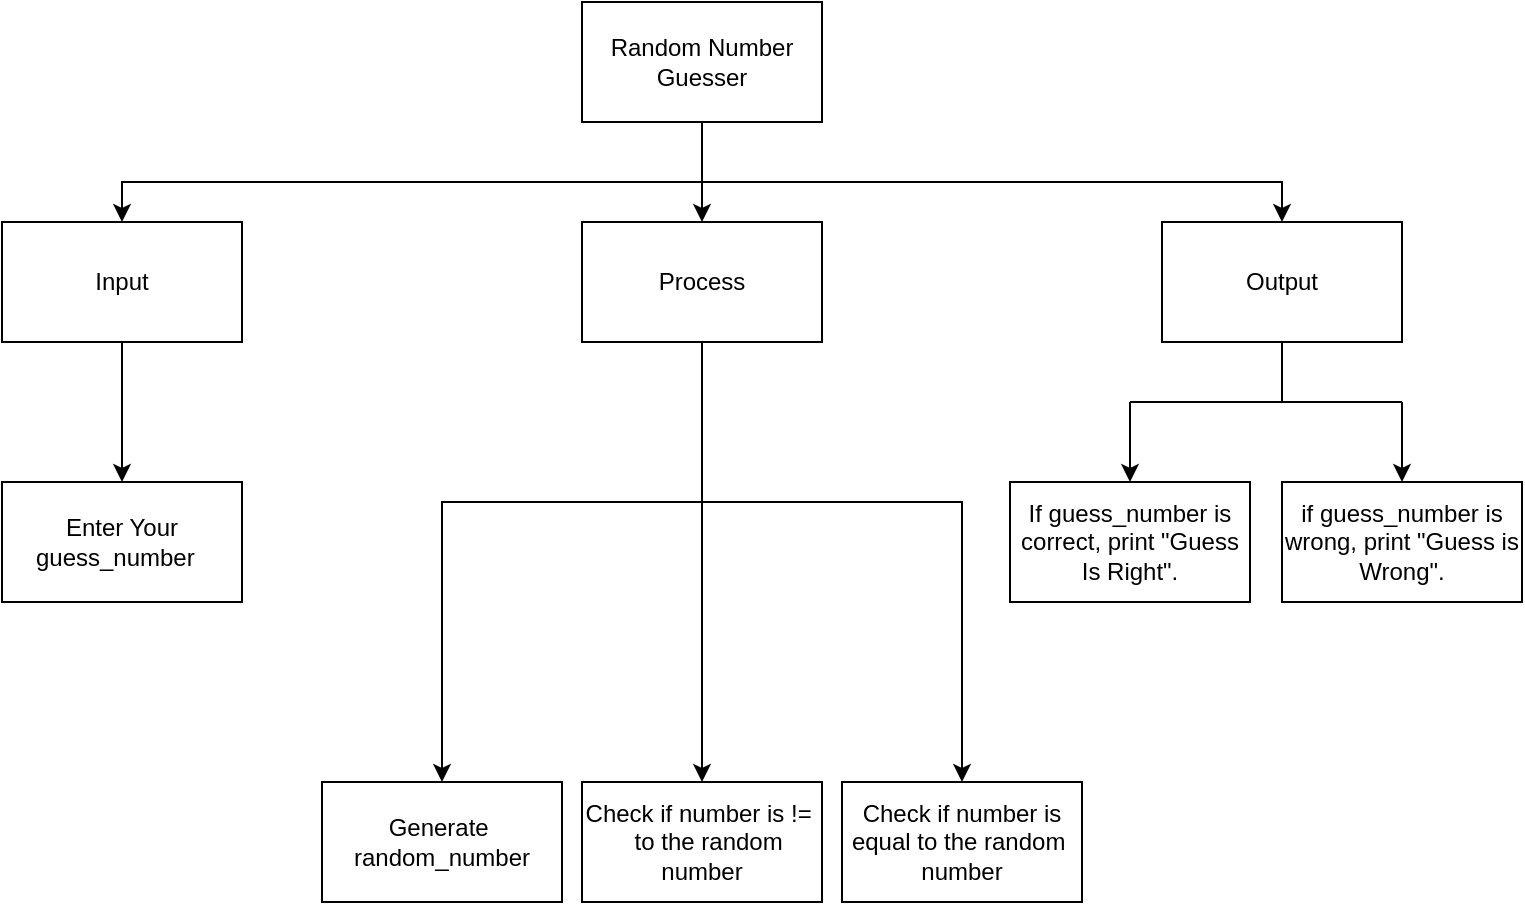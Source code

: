 <mxfile>
    <diagram id="Ek28gAYluiZjqxpAqC49" name="Page-1">
        <mxGraphModel dx="1697" dy="1950" grid="1" gridSize="10" guides="1" tooltips="1" connect="1" arrows="1" fold="1" page="1" pageScale="1" pageWidth="827" pageHeight="1169" math="0" shadow="0">
            <root>
                <mxCell id="0"/>
                <mxCell id="1" parent="0"/>
                <mxCell id="2" style="edgeStyle=none;html=1;entryX=0.5;entryY=0;entryDx=0;entryDy=0;rounded=0;" parent="1" source="5" target="8" edge="1">
                    <mxGeometry relative="1" as="geometry"/>
                </mxCell>
                <mxCell id="3" style="edgeStyle=none;rounded=0;html=1;entryX=0.5;entryY=0;entryDx=0;entryDy=0;" parent="1" target="6" edge="1">
                    <mxGeometry relative="1" as="geometry">
                        <mxPoint x="260" y="-390.0" as="sourcePoint"/>
                        <Array as="points">
                            <mxPoint x="-30" y="-390"/>
                        </Array>
                    </mxGeometry>
                </mxCell>
                <mxCell id="4" style="edgeStyle=none;rounded=0;html=1;entryX=0.5;entryY=0;entryDx=0;entryDy=0;" parent="1" target="10" edge="1">
                    <mxGeometry relative="1" as="geometry">
                        <mxPoint x="260" y="-390.0" as="sourcePoint"/>
                        <Array as="points">
                            <mxPoint x="550" y="-390"/>
                        </Array>
                    </mxGeometry>
                </mxCell>
                <mxCell id="5" value="Random Number Guesser" style="rounded=0;whiteSpace=wrap;html=1;" parent="1" vertex="1">
                    <mxGeometry x="200" y="-480" width="120" height="60" as="geometry"/>
                </mxCell>
                <mxCell id="19" value="" style="edgeStyle=none;html=1;" parent="1" source="6" target="11" edge="1">
                    <mxGeometry relative="1" as="geometry"/>
                </mxCell>
                <mxCell id="6" value="Input" style="rounded=0;whiteSpace=wrap;html=1;" parent="1" vertex="1">
                    <mxGeometry x="-90" y="-370" width="120" height="60" as="geometry"/>
                </mxCell>
                <mxCell id="22" style="edgeStyle=none;html=1;endArrow=none;endFill=0;" parent="1" source="8" edge="1">
                    <mxGeometry relative="1" as="geometry">
                        <mxPoint x="260" y="-230" as="targetPoint"/>
                    </mxGeometry>
                </mxCell>
                <mxCell id="23" style="edgeStyle=none;html=1;entryX=0.5;entryY=0;entryDx=0;entryDy=0;endArrow=classic;endFill=1;rounded=0;" parent="1" target="13" edge="1">
                    <mxGeometry relative="1" as="geometry">
                        <mxPoint x="260" y="-230" as="sourcePoint"/>
                        <Array as="points"/>
                    </mxGeometry>
                </mxCell>
                <mxCell id="24" style="edgeStyle=none;rounded=0;html=1;entryX=0.5;entryY=0;entryDx=0;entryDy=0;endArrow=classic;endFill=1;" parent="1" target="21" edge="1">
                    <mxGeometry relative="1" as="geometry">
                        <mxPoint x="260" y="-230" as="sourcePoint"/>
                        <Array as="points">
                            <mxPoint x="380" y="-230"/>
                            <mxPoint x="390" y="-230"/>
                        </Array>
                    </mxGeometry>
                </mxCell>
                <mxCell id="30" style="edgeStyle=none;html=1;entryX=0.5;entryY=0;entryDx=0;entryDy=0;rounded=0;" edge="1" parent="1" target="29">
                    <mxGeometry relative="1" as="geometry">
                        <mxPoint x="260" y="-230" as="sourcePoint"/>
                        <Array as="points">
                            <mxPoint x="130" y="-230"/>
                        </Array>
                    </mxGeometry>
                </mxCell>
                <mxCell id="8" value="Process" style="rounded=0;whiteSpace=wrap;html=1;" parent="1" vertex="1">
                    <mxGeometry x="200" y="-370" width="120" height="60" as="geometry"/>
                </mxCell>
                <mxCell id="9" style="edgeStyle=none;rounded=0;html=1;entryX=0.5;entryY=0;entryDx=0;entryDy=0;" parent="1" target="14" edge="1">
                    <mxGeometry relative="1" as="geometry">
                        <mxPoint x="474" y="-280" as="sourcePoint"/>
                    </mxGeometry>
                </mxCell>
                <mxCell id="26" value="" style="edgeStyle=none;rounded=0;html=1;endArrow=classic;endFill=1;" parent="1" target="25" edge="1">
                    <mxGeometry relative="1" as="geometry">
                        <mxPoint x="610" y="-280" as="sourcePoint"/>
                    </mxGeometry>
                </mxCell>
                <mxCell id="10" value="Output" style="rounded=0;whiteSpace=wrap;html=1;" parent="1" vertex="1">
                    <mxGeometry x="490" y="-370" width="120" height="60" as="geometry"/>
                </mxCell>
                <mxCell id="11" value="Enter Your guess_number&amp;nbsp;&amp;nbsp;" style="rounded=0;whiteSpace=wrap;html=1;" parent="1" vertex="1">
                    <mxGeometry x="-90" y="-240" width="120" height="60" as="geometry"/>
                </mxCell>
                <mxCell id="13" value="Check if number is !=&amp;nbsp; &amp;nbsp; to the random number" style="rounded=0;whiteSpace=wrap;html=1;" parent="1" vertex="1">
                    <mxGeometry x="200" y="-90" width="120" height="60" as="geometry"/>
                </mxCell>
                <mxCell id="14" value="If guess_number is correct, print &quot;Guess Is Right&quot;." style="rounded=0;whiteSpace=wrap;html=1;" parent="1" vertex="1">
                    <mxGeometry x="414" y="-240" width="120" height="60" as="geometry"/>
                </mxCell>
                <mxCell id="21" value="Check if number is equal to the random&amp;nbsp;&lt;span style=&quot;color: rgba(0 , 0 , 0 , 0) ; font-family: monospace ; font-size: 0px&quot;&gt;%3CmxGraphModel%3E%3Croot%3E%3CmxCell%20id%3D%220%22%2F%3E%3CmxCell%20id%3D%221%22%20parent%3D%220%22%2F%3E%3CmxCell%20id%3D%222%22%20value%3D%22Check%20if%20number%20is%20%26amp%3Bgt%3B%20than%20the%20chosen%20number%22%20style%3D%22rounded%3D0%3BwhiteSpace%3Dwrap%3Bhtml%3D1%3B%22%20vertex%3D%221%22%20parent%3D%221%22%3E%3CmxGeometry%20x%3D%22170%22%20y%3D%22-240%22%20width%3D%22120%22%20height%3D%2260%22%20as%3D%22geometry%22%2F%3E%3C%2FmxCell%3E%3C%2Froot%3E%3C%2FmxGraphModel%3E&lt;/span&gt;&lt;br&gt;number" style="rounded=0;whiteSpace=wrap;html=1;" parent="1" vertex="1">
                    <mxGeometry x="330" y="-90" width="120" height="60" as="geometry"/>
                </mxCell>
                <mxCell id="25" value="if guess_number is wrong, print &quot;Guess is Wrong&quot;." style="rounded=0;whiteSpace=wrap;html=1;" parent="1" vertex="1">
                    <mxGeometry x="550" y="-240" width="120" height="60" as="geometry"/>
                </mxCell>
                <mxCell id="27" value="" style="endArrow=none;html=1;rounded=0;exitX=0.5;exitY=1;exitDx=0;exitDy=0;" parent="1" source="10" edge="1">
                    <mxGeometry width="50" height="50" relative="1" as="geometry">
                        <mxPoint x="370" y="-90" as="sourcePoint"/>
                        <mxPoint x="550" y="-280" as="targetPoint"/>
                    </mxGeometry>
                </mxCell>
                <mxCell id="28" value="" style="endArrow=none;html=1;rounded=0;" parent="1" edge="1">
                    <mxGeometry width="50" height="50" relative="1" as="geometry">
                        <mxPoint x="610" y="-280" as="sourcePoint"/>
                        <mxPoint x="474" y="-280" as="targetPoint"/>
                    </mxGeometry>
                </mxCell>
                <mxCell id="29" value="Generate&amp;nbsp; random_number" style="rounded=0;whiteSpace=wrap;html=1;" vertex="1" parent="1">
                    <mxGeometry x="70" y="-90" width="120" height="60" as="geometry"/>
                </mxCell>
            </root>
        </mxGraphModel>
    </diagram>
</mxfile>